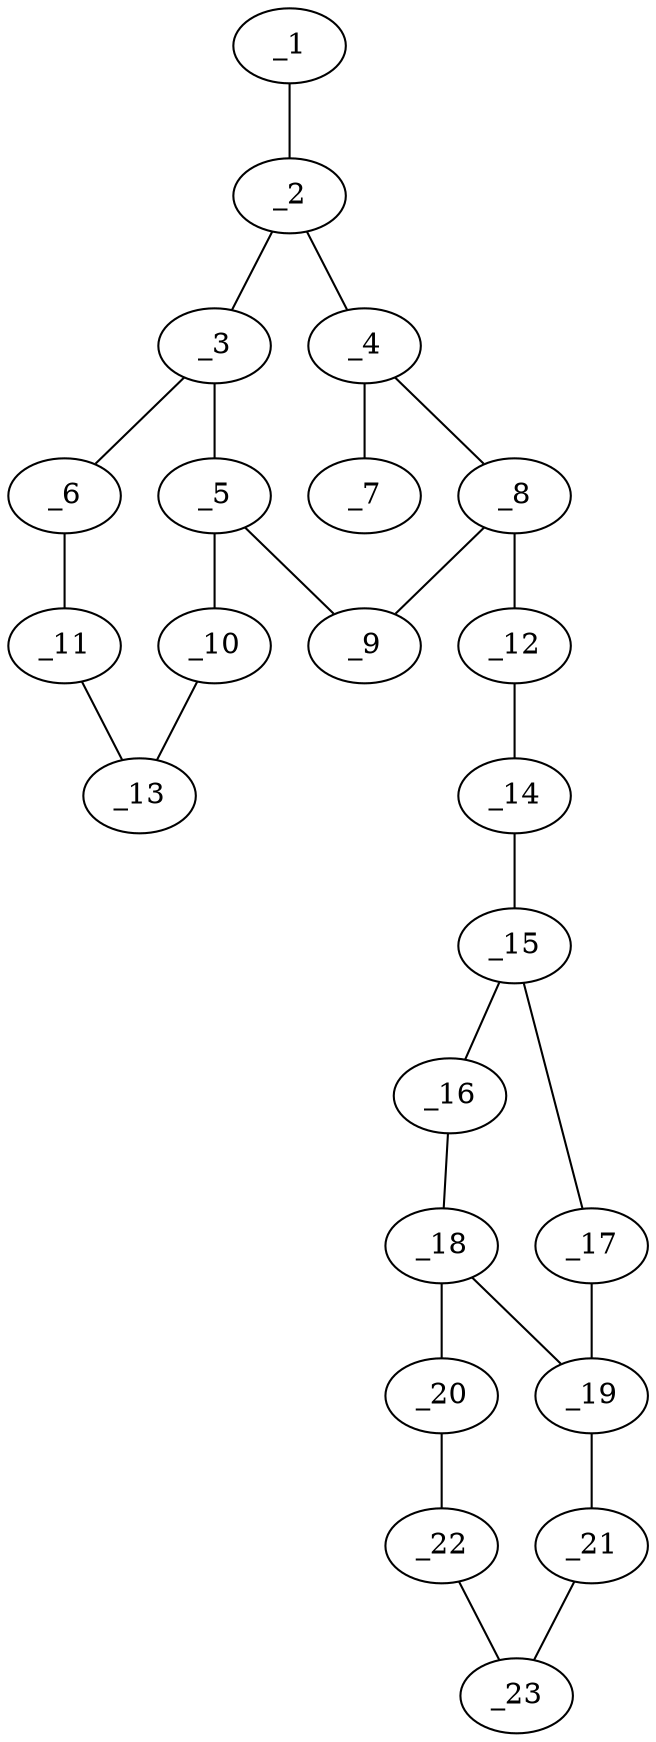 graph molid64057 {
	_1	 [charge=0,
		chem=1,
		symbol="C  ",
		x="4.5981",
		y="-3.2842"];
	_2	 [charge=0,
		chem=1,
		symbol="C  ",
		x="4.5981",
		y="-2.2842"];
	_1 -- _2	 [valence=1];
	_3	 [charge=0,
		chem=1,
		symbol="C  ",
		x="3.7321",
		y="-1.7842"];
	_2 -- _3	 [valence=2];
	_4	 [charge=1,
		chem=4,
		symbol="N  ",
		x="5.4641",
		y="-1.7842"];
	_2 -- _4	 [valence=1];
	_5	 [charge=0,
		chem=1,
		symbol="C  ",
		x="3.7321",
		y="-0.7842"];
	_3 -- _5	 [valence=1];
	_6	 [charge=0,
		chem=1,
		symbol="C  ",
		x="2.866",
		y="-2.2842"];
	_3 -- _6	 [valence=1];
	_7	 [charge=0,
		chem=2,
		symbol="O  ",
		x="6.3301",
		y="-2.2842"];
	_4 -- _7	 [valence=2];
	_8	 [charge="-1",
		chem=1,
		symbol="C  ",
		x="5.4641",
		y="-0.7842"];
	_4 -- _8	 [valence=1];
	_9	 [charge=0,
		chem=4,
		symbol="N  ",
		x="4.5981",
		y="-0.2842"];
	_5 -- _9	 [valence=2];
	_10	 [charge=0,
		chem=1,
		symbol="C  ",
		x="2.866",
		y="-0.2842"];
	_5 -- _10	 [valence=1];
	_11	 [charge=0,
		chem=1,
		symbol="C  ",
		x=2,
		y="-1.7842"];
	_6 -- _11	 [valence=2];
	_8 -- _9	 [valence=1];
	_12	 [charge=0,
		chem=1,
		symbol="C  ",
		x="6.3301",
		y="-0.2842"];
	_8 -- _12	 [valence=1];
	_13	 [charge=0,
		chem=1,
		symbol="C  ",
		x=2,
		y="-0.7842"];
	_10 -- _13	 [valence=2];
	_11 -- _13	 [valence=1];
	_14	 [charge=0,
		chem=5,
		symbol="S  ",
		x="6.3301",
		y="0.7158"];
	_12 -- _14	 [valence=1];
	_15	 [charge=0,
		chem=1,
		symbol="C  ",
		x="7.1962",
		y="1.2158"];
	_14 -- _15	 [valence=1];
	_16	 [charge=0,
		chem=4,
		symbol="N  ",
		x="8.1097",
		y="0.809"];
	_15 -- _16	 [valence=2];
	_17	 [charge=0,
		chem=5,
		symbol="S  ",
		x="7.3007",
		y="2.2103"];
	_15 -- _17	 [valence=1];
	_18	 [charge=0,
		chem=1,
		symbol="C  ",
		x="8.7788",
		y="1.5522"];
	_16 -- _18	 [valence=1];
	_19	 [charge=0,
		chem=1,
		symbol="C  ",
		x="8.2788",
		y="2.4182"];
	_17 -- _19	 [valence=1];
	_18 -- _19	 [valence=1];
	_20	 [charge=0,
		chem=1,
		symbol="C  ",
		x="9.7788",
		y="1.5522"];
	_18 -- _20	 [valence=2];
	_21	 [charge=0,
		chem=1,
		symbol="C  ",
		x="8.7788",
		y="3.2842"];
	_19 -- _21	 [valence=2];
	_22	 [charge=0,
		chem=1,
		symbol="C  ",
		x="10.2788",
		y="2.4182"];
	_20 -- _22	 [valence=1];
	_23	 [charge=0,
		chem=1,
		symbol="C  ",
		x="9.7788",
		y="3.2842"];
	_21 -- _23	 [valence=1];
	_22 -- _23	 [valence=2];
}
